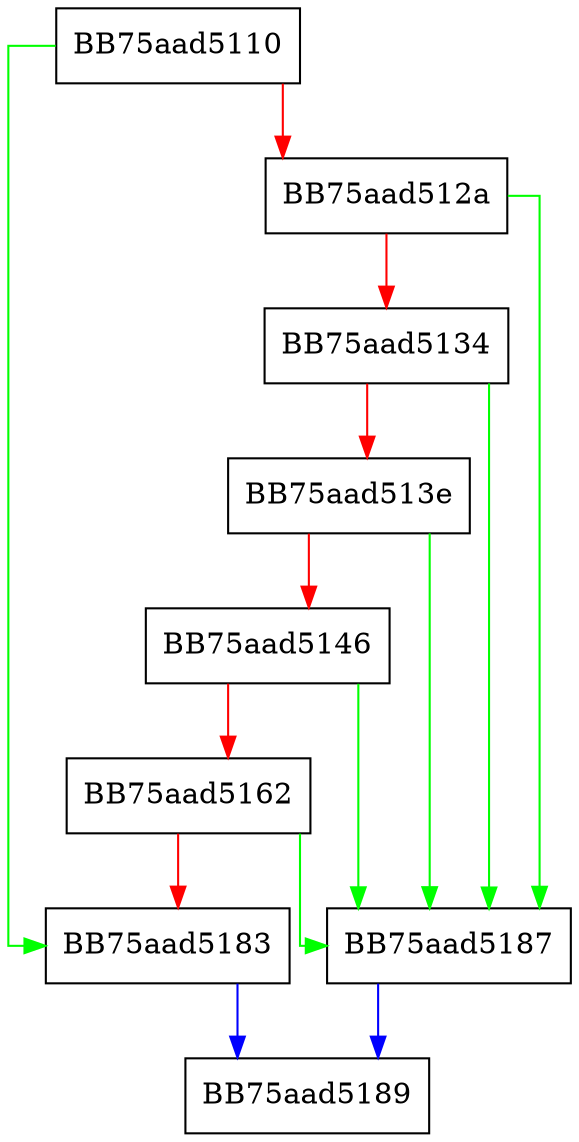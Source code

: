 digraph compare {
  node [shape="box"];
  graph [splines=ortho];
  BB75aad5110 -> BB75aad5183 [color="green"];
  BB75aad5110 -> BB75aad512a [color="red"];
  BB75aad512a -> BB75aad5187 [color="green"];
  BB75aad512a -> BB75aad5134 [color="red"];
  BB75aad5134 -> BB75aad5187 [color="green"];
  BB75aad5134 -> BB75aad513e [color="red"];
  BB75aad513e -> BB75aad5187 [color="green"];
  BB75aad513e -> BB75aad5146 [color="red"];
  BB75aad5146 -> BB75aad5187 [color="green"];
  BB75aad5146 -> BB75aad5162 [color="red"];
  BB75aad5162 -> BB75aad5187 [color="green"];
  BB75aad5162 -> BB75aad5183 [color="red"];
  BB75aad5183 -> BB75aad5189 [color="blue"];
  BB75aad5187 -> BB75aad5189 [color="blue"];
}